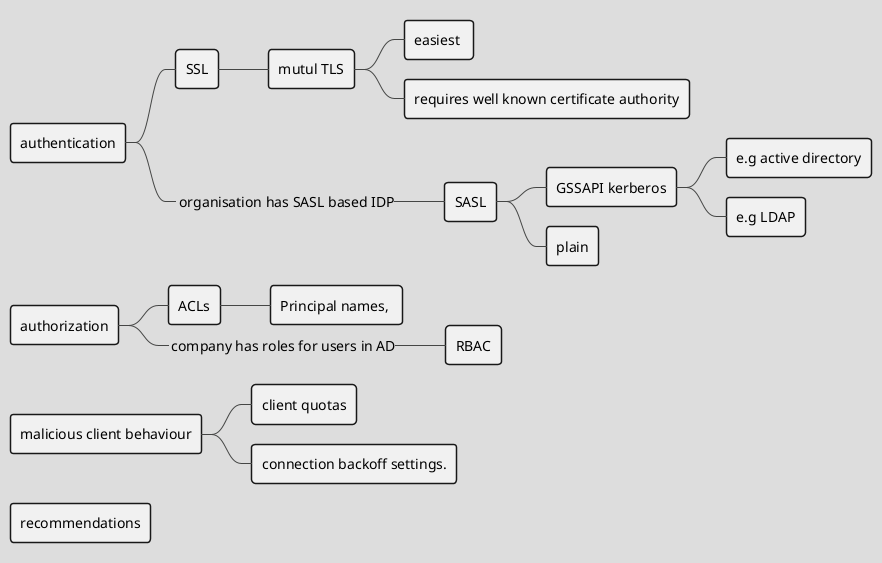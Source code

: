 @startmindmap
!theme toy
* authentication
** SSL
*** mutul TLS
**** easiest 
**** requires well known certificate authority
**_ organisation has SASL based IDP
*** SASL
**** GSSAPI kerberos
***** e.g active directory
***** e.g LDAP
**** plain
* authorization
** ACLs
*** Principal names, 
**_ company has roles for users in AD
*** RBAC

* malicious client behaviour
** client quotas
** connection backoff settings.

* recommendations


@endmindmap